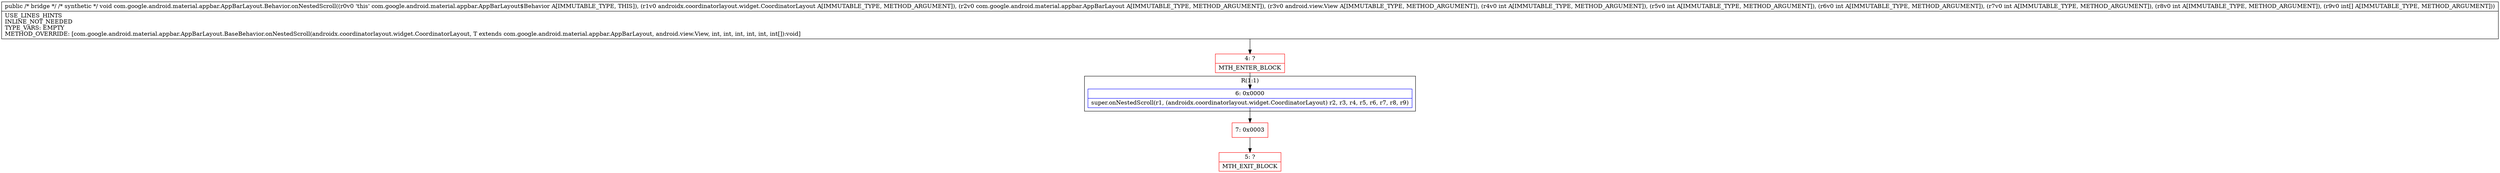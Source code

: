 digraph "CFG forcom.google.android.material.appbar.AppBarLayout.Behavior.onNestedScroll(Landroidx\/coordinatorlayout\/widget\/CoordinatorLayout;Lcom\/google\/android\/material\/appbar\/AppBarLayout;Landroid\/view\/View;IIIII[I)V" {
subgraph cluster_Region_2003299961 {
label = "R(1:1)";
node [shape=record,color=blue];
Node_6 [shape=record,label="{6\:\ 0x0000|super.onNestedScroll(r1, (androidx.coordinatorlayout.widget.CoordinatorLayout) r2, r3, r4, r5, r6, r7, r8, r9)\l}"];
}
Node_4 [shape=record,color=red,label="{4\:\ ?|MTH_ENTER_BLOCK\l}"];
Node_7 [shape=record,color=red,label="{7\:\ 0x0003}"];
Node_5 [shape=record,color=red,label="{5\:\ ?|MTH_EXIT_BLOCK\l}"];
MethodNode[shape=record,label="{public \/* bridge *\/ \/* synthetic *\/ void com.google.android.material.appbar.AppBarLayout.Behavior.onNestedScroll((r0v0 'this' com.google.android.material.appbar.AppBarLayout$Behavior A[IMMUTABLE_TYPE, THIS]), (r1v0 androidx.coordinatorlayout.widget.CoordinatorLayout A[IMMUTABLE_TYPE, METHOD_ARGUMENT]), (r2v0 com.google.android.material.appbar.AppBarLayout A[IMMUTABLE_TYPE, METHOD_ARGUMENT]), (r3v0 android.view.View A[IMMUTABLE_TYPE, METHOD_ARGUMENT]), (r4v0 int A[IMMUTABLE_TYPE, METHOD_ARGUMENT]), (r5v0 int A[IMMUTABLE_TYPE, METHOD_ARGUMENT]), (r6v0 int A[IMMUTABLE_TYPE, METHOD_ARGUMENT]), (r7v0 int A[IMMUTABLE_TYPE, METHOD_ARGUMENT]), (r8v0 int A[IMMUTABLE_TYPE, METHOD_ARGUMENT]), (r9v0 int[] A[IMMUTABLE_TYPE, METHOD_ARGUMENT]))  | USE_LINES_HINTS\lINLINE_NOT_NEEDED\lTYPE_VARS: EMPTY\lMETHOD_OVERRIDE: [com.google.android.material.appbar.AppBarLayout.BaseBehavior.onNestedScroll(androidx.coordinatorlayout.widget.CoordinatorLayout, T extends com.google.android.material.appbar.AppBarLayout, android.view.View, int, int, int, int, int, int[]):void]\l}"];
MethodNode -> Node_4;Node_6 -> Node_7;
Node_4 -> Node_6;
Node_7 -> Node_5;
}

